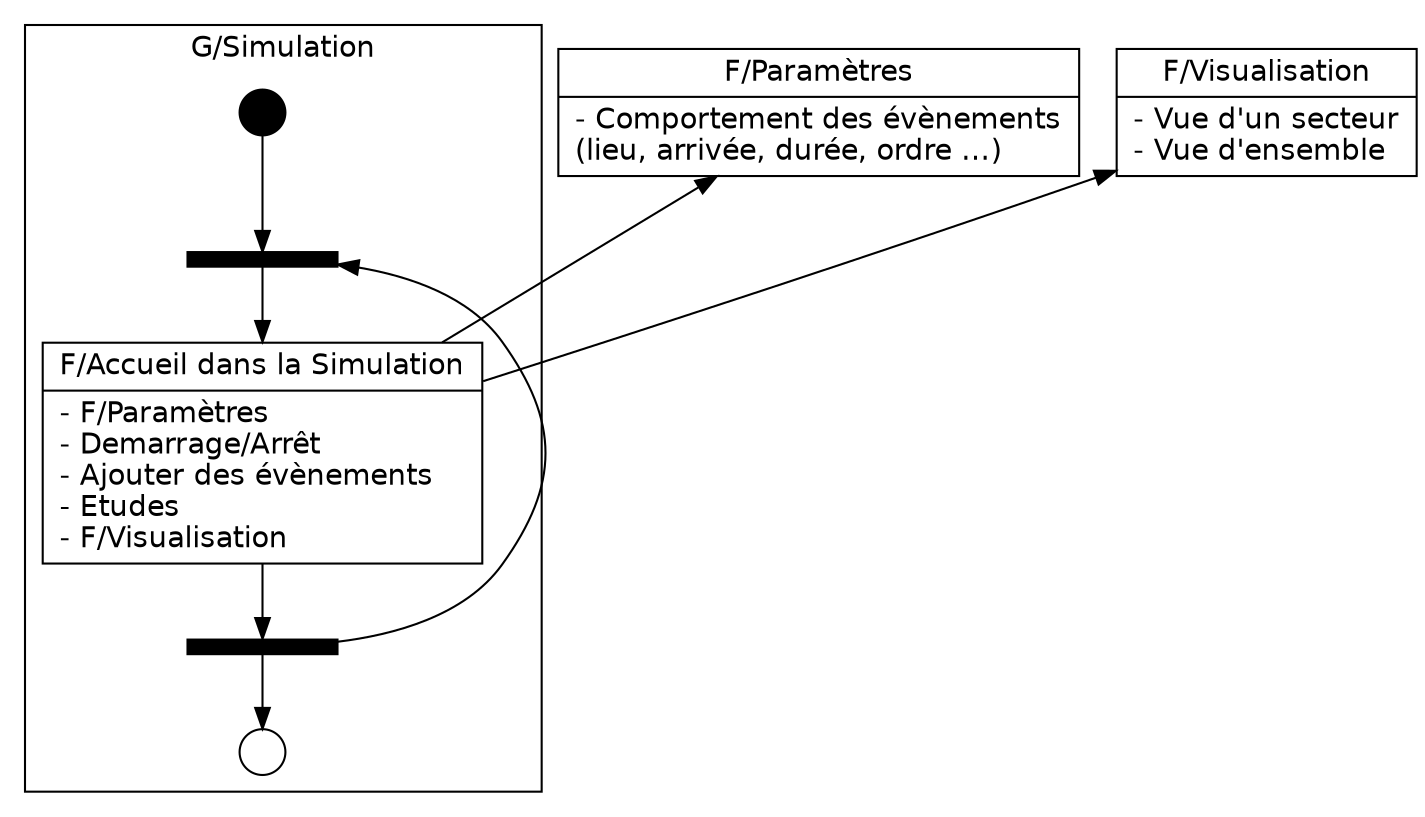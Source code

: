 digraph {
	
	fontname = "Bitstream Vera Sans"
	
	node [
		fontname = "Bitstream Vera Sans"
		shape = "record"
	]
	
	edge [
		fontname = "Bitstream Vera Sans"
	]

	subgraph clusterSimulation {
		label = "G/Simulation"
		
		begin [
			label = ""
			shape = circle
			style = filled
			fillcolor = "#000000"
			fixedsize = true
			width = 0.3
		]

		end [
			label = ""
			shape = circle
			fixedsize = true
			width = 0.3
		]
				
		up [
			label = ""
			shape = rectangle
			style = filled
			fillcolor = "#000000"
			fixedsize = true
			width = 1
			height = 0.1
		]
	
		down [
			label = ""
			shape = rectangle
			style = filled
			fillcolor = "#000000"
			fixedsize = true
			width = 1
			height = 0.1
		]
		
		AccueilSimulation [
			label = "{F/Accueil dans la Simulation|- F/Paramètres\l- Demarrage/Arrêt\l- Ajouter des évènements\l- Etudes\l- F/Visualisation\l}"
		]
		
	}

	Paramètres [
		label = "{F/Paramètres|- Comportement des évènements\l	(lieu, arrivée, durée, ordre …)\l}"
	]
	
	Visualisation [
		label = "{F/Visualisation|- Vue d'un secteur\l- Vue d'ensemble\l}"
	]

	begin -> up
	
	up -> AccueilSimulation -> down
	
	AccueilSimulation -> Paramètres [ constraint = false ]
	AccueilSimulation -> Visualisation [ constraint = false ]
	
	down -> up [ constraint = false ]
	down -> end
	
}